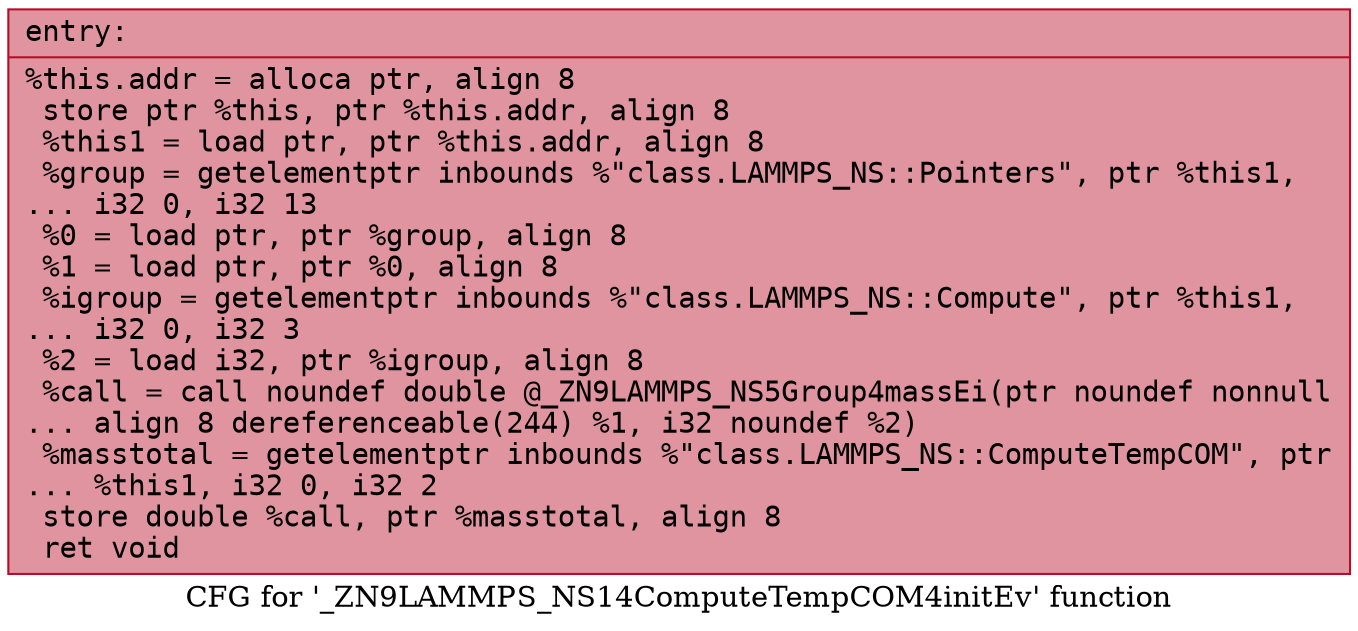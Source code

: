 digraph "CFG for '_ZN9LAMMPS_NS14ComputeTempCOM4initEv' function" {
	label="CFG for '_ZN9LAMMPS_NS14ComputeTempCOM4initEv' function";

	Node0x56526c466790 [shape=record,color="#b70d28ff", style=filled, fillcolor="#b70d2870" fontname="Courier",label="{entry:\l|  %this.addr = alloca ptr, align 8\l  store ptr %this, ptr %this.addr, align 8\l  %this1 = load ptr, ptr %this.addr, align 8\l  %group = getelementptr inbounds %\"class.LAMMPS_NS::Pointers\", ptr %this1,\l... i32 0, i32 13\l  %0 = load ptr, ptr %group, align 8\l  %1 = load ptr, ptr %0, align 8\l  %igroup = getelementptr inbounds %\"class.LAMMPS_NS::Compute\", ptr %this1,\l... i32 0, i32 3\l  %2 = load i32, ptr %igroup, align 8\l  %call = call noundef double @_ZN9LAMMPS_NS5Group4massEi(ptr noundef nonnull\l... align 8 dereferenceable(244) %1, i32 noundef %2)\l  %masstotal = getelementptr inbounds %\"class.LAMMPS_NS::ComputeTempCOM\", ptr\l... %this1, i32 0, i32 2\l  store double %call, ptr %masstotal, align 8\l  ret void\l}"];
}

